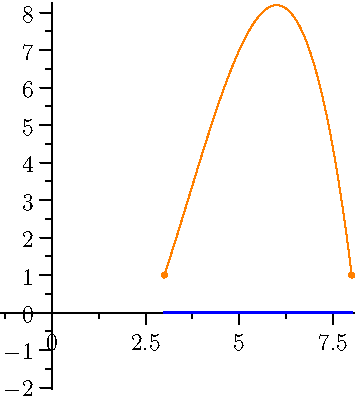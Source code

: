 import graph;

size(0,200);

real g(real x) { return -0.2x^3 + 2.2x^2-4.8x + 1; }

// irrelevant branch of function
draw(graph(g,-1,3),invisible);
draw((4.0/3-1.5,g(4.0/3))--(4.0/3+1.5,g(4.0/3)),invisible);
dot((4.0/3,g(4.0/3)),invisible);

draw(graph(g,3,8),orange);
dot((3,g(3)),orange);
dot((8,g(8)),orange);

draw((3,0)--(8,0),blue+1.0);

draw((6-1.5,g(6))--(6+1.5,g(6)),invisible);
dot((6,g(6)),invisible);

xaxis(RightTicks);
yaxis(LeftTicks);
